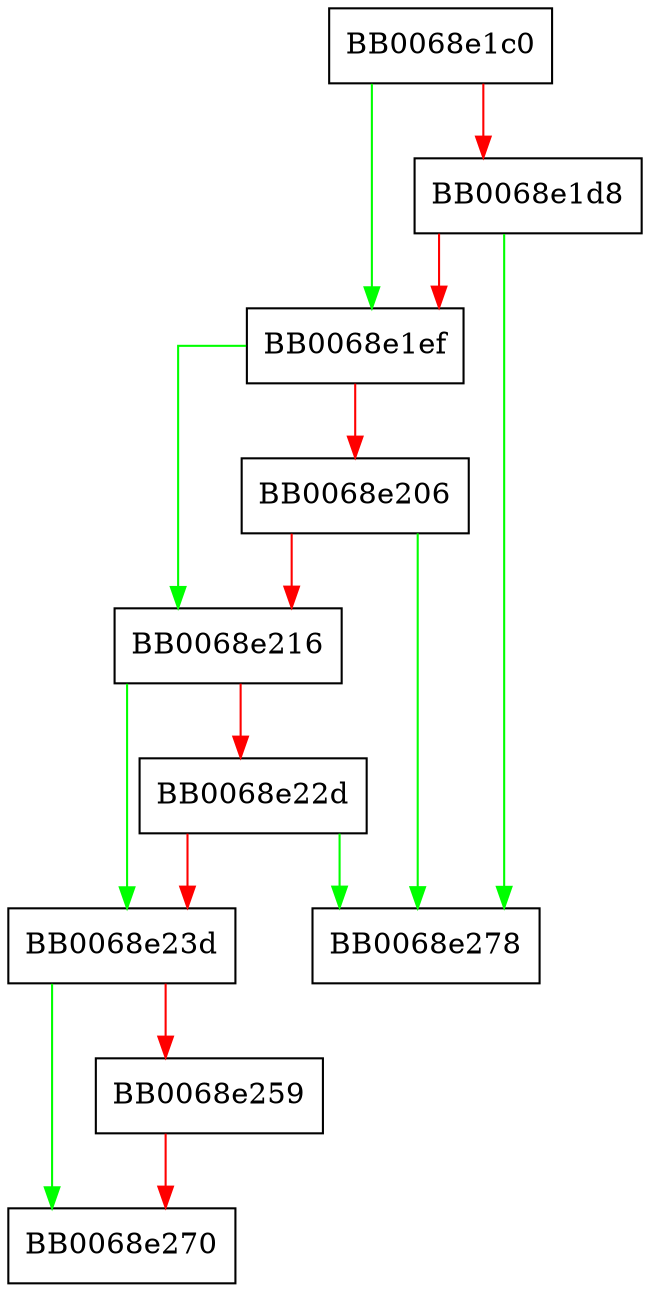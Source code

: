 digraph deflt_get_params {
  node [shape="box"];
  graph [splines=ortho];
  BB0068e1c0 -> BB0068e1ef [color="green"];
  BB0068e1c0 -> BB0068e1d8 [color="red"];
  BB0068e1d8 -> BB0068e278 [color="green"];
  BB0068e1d8 -> BB0068e1ef [color="red"];
  BB0068e1ef -> BB0068e216 [color="green"];
  BB0068e1ef -> BB0068e206 [color="red"];
  BB0068e206 -> BB0068e278 [color="green"];
  BB0068e206 -> BB0068e216 [color="red"];
  BB0068e216 -> BB0068e23d [color="green"];
  BB0068e216 -> BB0068e22d [color="red"];
  BB0068e22d -> BB0068e278 [color="green"];
  BB0068e22d -> BB0068e23d [color="red"];
  BB0068e23d -> BB0068e270 [color="green"];
  BB0068e23d -> BB0068e259 [color="red"];
  BB0068e259 -> BB0068e270 [color="red"];
}